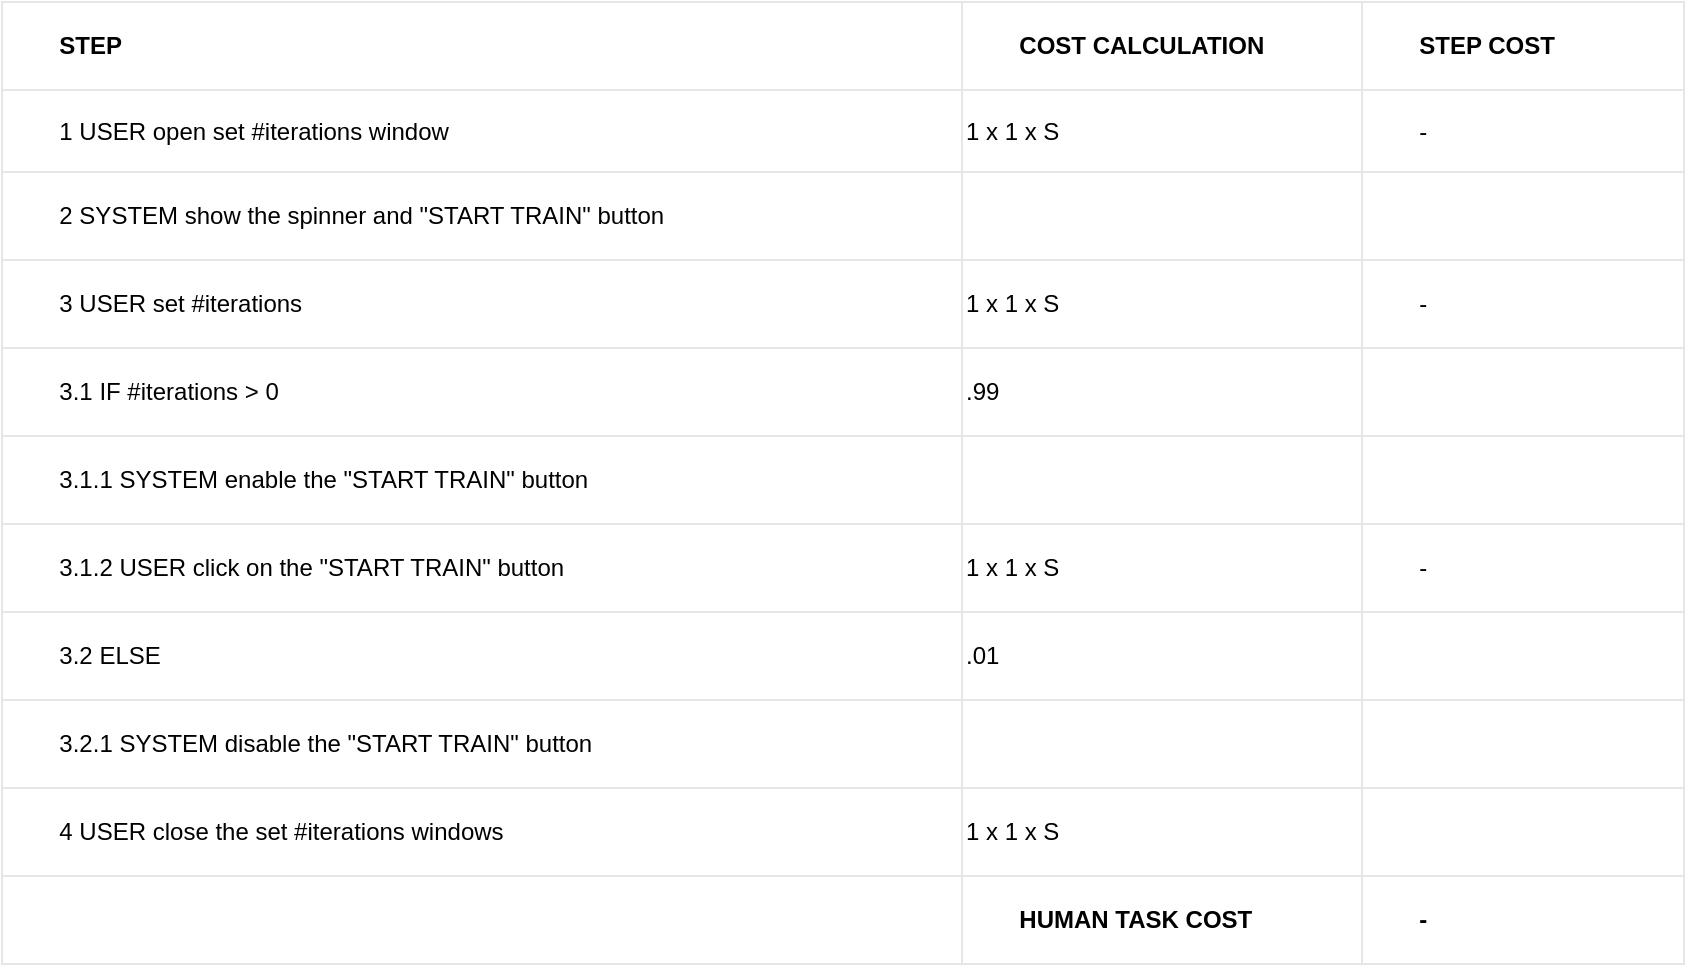 <mxfile version="22.1.4" type="github">
  <diagram name="Page-1" id="dpSzTjp27l3Y4wRQzpri">
    <mxGraphModel dx="1621" dy="1633" grid="1" gridSize="10" guides="1" tooltips="1" connect="1" arrows="1" fold="1" page="1" pageScale="1" pageWidth="827" pageHeight="1169" math="0" shadow="0">
      <root>
        <mxCell id="0" />
        <mxCell id="1" parent="0" />
        <mxCell id="aeb6ncdT7JwG7wCMBw5e-1" value="" style="childLayout=tableLayout;recursiveResize=0;shadow=0;strokeColor=#E6E6E6;align=center;" vertex="1" parent="1">
          <mxGeometry x="-580" y="-90" width="841" height="481" as="geometry" />
        </mxCell>
        <mxCell id="aeb6ncdT7JwG7wCMBw5e-2" value="" style="shape=tableRow;horizontal=0;startSize=0;swimlaneHead=0;swimlaneBody=0;top=0;left=0;bottom=0;right=0;dropTarget=0;collapsible=0;recursiveResize=0;expand=0;fontStyle=0;fillColor=none;strokeColor=inherit;" vertex="1" parent="aeb6ncdT7JwG7wCMBw5e-1">
          <mxGeometry width="841" height="44" as="geometry" />
        </mxCell>
        <mxCell id="aeb6ncdT7JwG7wCMBw5e-3" value="&lt;span style=&quot;white-space: pre;&quot;&gt;&#x9;&lt;/span&gt;STEP" style="connectable=0;recursiveResize=0;strokeColor=inherit;fillColor=none;align=left;whiteSpace=wrap;html=1;fontStyle=1" vertex="1" parent="aeb6ncdT7JwG7wCMBw5e-2">
          <mxGeometry width="480" height="44" as="geometry">
            <mxRectangle width="480" height="44" as="alternateBounds" />
          </mxGeometry>
        </mxCell>
        <mxCell id="aeb6ncdT7JwG7wCMBw5e-4" value="&lt;span style=&quot;white-space: pre;&quot;&gt;&#x9;&lt;/span&gt;COST CALCULATION" style="connectable=0;recursiveResize=0;strokeColor=inherit;fillColor=none;align=left;whiteSpace=wrap;html=1;fontStyle=1" vertex="1" parent="aeb6ncdT7JwG7wCMBw5e-2">
          <mxGeometry x="480" width="200" height="44" as="geometry">
            <mxRectangle width="200" height="44" as="alternateBounds" />
          </mxGeometry>
        </mxCell>
        <mxCell id="aeb6ncdT7JwG7wCMBw5e-5" value="&lt;span style=&quot;white-space: pre;&quot;&gt;&#x9;&lt;/span&gt;STEP COST" style="connectable=0;recursiveResize=0;strokeColor=inherit;fillColor=none;align=left;whiteSpace=wrap;html=1;fontStyle=1" vertex="1" parent="aeb6ncdT7JwG7wCMBw5e-2">
          <mxGeometry x="680" width="161" height="44" as="geometry">
            <mxRectangle width="161" height="44" as="alternateBounds" />
          </mxGeometry>
        </mxCell>
        <mxCell id="aeb6ncdT7JwG7wCMBw5e-6" style="shape=tableRow;horizontal=0;startSize=0;swimlaneHead=0;swimlaneBody=0;top=0;left=0;bottom=0;right=0;dropTarget=0;collapsible=0;recursiveResize=0;expand=0;fontStyle=0;fillColor=none;strokeColor=inherit;align=left;" vertex="1" parent="aeb6ncdT7JwG7wCMBw5e-1">
          <mxGeometry y="44" width="841" height="41" as="geometry" />
        </mxCell>
        <mxCell id="aeb6ncdT7JwG7wCMBw5e-7" value="&lt;span style=&quot;white-space: pre;&quot;&gt;&#x9;&lt;/span&gt;1 USER open set #iterations window&amp;nbsp;" style="connectable=0;recursiveResize=0;strokeColor=inherit;fillColor=none;align=left;whiteSpace=wrap;html=1;" vertex="1" parent="aeb6ncdT7JwG7wCMBw5e-6">
          <mxGeometry width="480" height="41" as="geometry">
            <mxRectangle width="480" height="41" as="alternateBounds" />
          </mxGeometry>
        </mxCell>
        <mxCell id="aeb6ncdT7JwG7wCMBw5e-8" value="1 x 1 x S" style="connectable=0;recursiveResize=0;strokeColor=inherit;fillColor=none;align=left;whiteSpace=wrap;html=1;" vertex="1" parent="aeb6ncdT7JwG7wCMBw5e-6">
          <mxGeometry x="480" width="200" height="41" as="geometry">
            <mxRectangle width="200" height="41" as="alternateBounds" />
          </mxGeometry>
        </mxCell>
        <mxCell id="aeb6ncdT7JwG7wCMBw5e-9" value="&lt;span style=&quot;white-space: pre;&quot;&gt;&#x9;&lt;/span&gt;-" style="connectable=0;recursiveResize=0;strokeColor=inherit;fillColor=none;align=left;whiteSpace=wrap;html=1;" vertex="1" parent="aeb6ncdT7JwG7wCMBw5e-6">
          <mxGeometry x="680" width="161" height="41" as="geometry">
            <mxRectangle width="161" height="41" as="alternateBounds" />
          </mxGeometry>
        </mxCell>
        <mxCell id="aeb6ncdT7JwG7wCMBw5e-10" style="shape=tableRow;horizontal=0;startSize=0;swimlaneHead=0;swimlaneBody=0;top=0;left=0;bottom=0;right=0;dropTarget=0;collapsible=0;recursiveResize=0;expand=0;fontStyle=0;fillColor=none;strokeColor=inherit;" vertex="1" parent="aeb6ncdT7JwG7wCMBw5e-1">
          <mxGeometry y="85" width="841" height="44" as="geometry" />
        </mxCell>
        <mxCell id="aeb6ncdT7JwG7wCMBw5e-11" value="&lt;span style=&quot;white-space: pre;&quot;&gt;&#x9;&lt;/span&gt;2 SYSTEM show the spinner and &quot;START TRAIN&quot; button" style="connectable=0;recursiveResize=0;strokeColor=inherit;fillColor=none;align=left;whiteSpace=wrap;html=1;" vertex="1" parent="aeb6ncdT7JwG7wCMBw5e-10">
          <mxGeometry width="480" height="44" as="geometry">
            <mxRectangle width="480" height="44" as="alternateBounds" />
          </mxGeometry>
        </mxCell>
        <mxCell id="aeb6ncdT7JwG7wCMBw5e-12" value="" style="connectable=0;recursiveResize=0;strokeColor=inherit;fillColor=none;align=left;whiteSpace=wrap;html=1;" vertex="1" parent="aeb6ncdT7JwG7wCMBw5e-10">
          <mxGeometry x="480" width="200" height="44" as="geometry">
            <mxRectangle width="200" height="44" as="alternateBounds" />
          </mxGeometry>
        </mxCell>
        <mxCell id="aeb6ncdT7JwG7wCMBw5e-13" value="" style="connectable=0;recursiveResize=0;strokeColor=inherit;fillColor=none;align=left;whiteSpace=wrap;html=1;" vertex="1" parent="aeb6ncdT7JwG7wCMBw5e-10">
          <mxGeometry x="680" width="161" height="44" as="geometry">
            <mxRectangle width="161" height="44" as="alternateBounds" />
          </mxGeometry>
        </mxCell>
        <mxCell id="aeb6ncdT7JwG7wCMBw5e-14" style="shape=tableRow;horizontal=0;startSize=0;swimlaneHead=0;swimlaneBody=0;top=0;left=0;bottom=0;right=0;dropTarget=0;collapsible=0;recursiveResize=0;expand=0;fontStyle=0;fillColor=none;strokeColor=inherit;" vertex="1" parent="aeb6ncdT7JwG7wCMBw5e-1">
          <mxGeometry y="129" width="841" height="44" as="geometry" />
        </mxCell>
        <mxCell id="aeb6ncdT7JwG7wCMBw5e-15" value="&lt;span style=&quot;&quot;&gt;&lt;span style=&quot;white-space: pre;&quot;&gt;&amp;nbsp;&lt;span style=&quot;white-space: pre;&quot;&gt;&#x9;&lt;/span&gt;&lt;/span&gt;&lt;/span&gt;3 USER set #iterations" style="connectable=0;recursiveResize=0;strokeColor=inherit;fillColor=none;align=left;whiteSpace=wrap;html=1;" vertex="1" parent="aeb6ncdT7JwG7wCMBw5e-14">
          <mxGeometry width="480" height="44" as="geometry">
            <mxRectangle width="480" height="44" as="alternateBounds" />
          </mxGeometry>
        </mxCell>
        <mxCell id="aeb6ncdT7JwG7wCMBw5e-16" value="1 x 1 x S" style="connectable=0;recursiveResize=0;strokeColor=inherit;fillColor=none;align=left;whiteSpace=wrap;html=1;" vertex="1" parent="aeb6ncdT7JwG7wCMBw5e-14">
          <mxGeometry x="480" width="200" height="44" as="geometry">
            <mxRectangle width="200" height="44" as="alternateBounds" />
          </mxGeometry>
        </mxCell>
        <mxCell id="aeb6ncdT7JwG7wCMBw5e-17" value="&#x9;&lt;span style=&quot;white-space: pre;&quot;&gt;&#x9;&lt;/span&gt;-" style="connectable=0;recursiveResize=0;strokeColor=inherit;fillColor=none;align=left;whiteSpace=wrap;html=1;" vertex="1" parent="aeb6ncdT7JwG7wCMBw5e-14">
          <mxGeometry x="680" width="161" height="44" as="geometry">
            <mxRectangle width="161" height="44" as="alternateBounds" />
          </mxGeometry>
        </mxCell>
        <mxCell id="aeb6ncdT7JwG7wCMBw5e-61" style="shape=tableRow;horizontal=0;startSize=0;swimlaneHead=0;swimlaneBody=0;top=0;left=0;bottom=0;right=0;dropTarget=0;collapsible=0;recursiveResize=0;expand=0;fontStyle=0;fillColor=none;strokeColor=inherit;" vertex="1" parent="aeb6ncdT7JwG7wCMBw5e-1">
          <mxGeometry y="173" width="841" height="44" as="geometry" />
        </mxCell>
        <mxCell id="aeb6ncdT7JwG7wCMBw5e-62" value="&lt;span style=&quot;white-space: pre;&quot;&gt;&#x9;&lt;/span&gt;3.1 IF #iterations &amp;gt; 0" style="connectable=0;recursiveResize=0;strokeColor=inherit;fillColor=none;align=left;whiteSpace=wrap;html=1;" vertex="1" parent="aeb6ncdT7JwG7wCMBw5e-61">
          <mxGeometry width="480" height="44" as="geometry">
            <mxRectangle width="480" height="44" as="alternateBounds" />
          </mxGeometry>
        </mxCell>
        <mxCell id="aeb6ncdT7JwG7wCMBw5e-63" value=".99" style="connectable=0;recursiveResize=0;strokeColor=inherit;fillColor=none;align=left;whiteSpace=wrap;html=1;" vertex="1" parent="aeb6ncdT7JwG7wCMBw5e-61">
          <mxGeometry x="480" width="200" height="44" as="geometry">
            <mxRectangle width="200" height="44" as="alternateBounds" />
          </mxGeometry>
        </mxCell>
        <mxCell id="aeb6ncdT7JwG7wCMBw5e-64" style="connectable=0;recursiveResize=0;strokeColor=inherit;fillColor=none;align=left;whiteSpace=wrap;html=1;" vertex="1" parent="aeb6ncdT7JwG7wCMBw5e-61">
          <mxGeometry x="680" width="161" height="44" as="geometry">
            <mxRectangle width="161" height="44" as="alternateBounds" />
          </mxGeometry>
        </mxCell>
        <mxCell id="aeb6ncdT7JwG7wCMBw5e-65" style="shape=tableRow;horizontal=0;startSize=0;swimlaneHead=0;swimlaneBody=0;top=0;left=0;bottom=0;right=0;dropTarget=0;collapsible=0;recursiveResize=0;expand=0;fontStyle=0;fillColor=none;strokeColor=inherit;" vertex="1" parent="aeb6ncdT7JwG7wCMBw5e-1">
          <mxGeometry y="217" width="841" height="44" as="geometry" />
        </mxCell>
        <mxCell id="aeb6ncdT7JwG7wCMBw5e-66" value="&lt;span style=&quot;white-space: pre;&quot;&gt;&#x9;&lt;/span&gt;3.1.1 SYSTEM enable the &quot;START TRAIN&quot; button" style="connectable=0;recursiveResize=0;strokeColor=inherit;fillColor=none;align=left;whiteSpace=wrap;html=1;" vertex="1" parent="aeb6ncdT7JwG7wCMBw5e-65">
          <mxGeometry width="480" height="44" as="geometry">
            <mxRectangle width="480" height="44" as="alternateBounds" />
          </mxGeometry>
        </mxCell>
        <mxCell id="aeb6ncdT7JwG7wCMBw5e-67" style="connectable=0;recursiveResize=0;strokeColor=inherit;fillColor=none;align=left;whiteSpace=wrap;html=1;" vertex="1" parent="aeb6ncdT7JwG7wCMBw5e-65">
          <mxGeometry x="480" width="200" height="44" as="geometry">
            <mxRectangle width="200" height="44" as="alternateBounds" />
          </mxGeometry>
        </mxCell>
        <mxCell id="aeb6ncdT7JwG7wCMBw5e-68" style="connectable=0;recursiveResize=0;strokeColor=inherit;fillColor=none;align=left;whiteSpace=wrap;html=1;" vertex="1" parent="aeb6ncdT7JwG7wCMBw5e-65">
          <mxGeometry x="680" width="161" height="44" as="geometry">
            <mxRectangle width="161" height="44" as="alternateBounds" />
          </mxGeometry>
        </mxCell>
        <mxCell id="aeb6ncdT7JwG7wCMBw5e-18" style="shape=tableRow;horizontal=0;startSize=0;swimlaneHead=0;swimlaneBody=0;top=0;left=0;bottom=0;right=0;dropTarget=0;collapsible=0;recursiveResize=0;expand=0;fontStyle=0;fillColor=none;strokeColor=inherit;" vertex="1" parent="aeb6ncdT7JwG7wCMBw5e-1">
          <mxGeometry y="261" width="841" height="44" as="geometry" />
        </mxCell>
        <mxCell id="aeb6ncdT7JwG7wCMBw5e-19" value="&lt;span style=&quot;&quot;&gt;&lt;span style=&quot;white-space: pre;&quot;&gt;&amp;nbsp;&amp;nbsp;&amp;nbsp;&amp;nbsp;&lt;span style=&quot;white-space: pre;&quot;&gt;&#x9;&lt;/span&gt;&lt;/span&gt;&lt;/span&gt;3.1.2 USER click on the &quot;START TRAIN&quot; button" style="connectable=0;recursiveResize=0;strokeColor=inherit;fillColor=none;align=left;whiteSpace=wrap;html=1;" vertex="1" parent="aeb6ncdT7JwG7wCMBw5e-18">
          <mxGeometry width="480" height="44" as="geometry">
            <mxRectangle width="480" height="44" as="alternateBounds" />
          </mxGeometry>
        </mxCell>
        <mxCell id="aeb6ncdT7JwG7wCMBw5e-20" value="1 x 1 x S" style="connectable=0;recursiveResize=0;strokeColor=inherit;fillColor=none;align=left;whiteSpace=wrap;html=1;" vertex="1" parent="aeb6ncdT7JwG7wCMBw5e-18">
          <mxGeometry x="480" width="200" height="44" as="geometry">
            <mxRectangle width="200" height="44" as="alternateBounds" />
          </mxGeometry>
        </mxCell>
        <mxCell id="aeb6ncdT7JwG7wCMBw5e-21" value="&#x9;&lt;span style=&quot;white-space: pre;&quot;&gt;&#x9;&lt;/span&gt;-" style="connectable=0;recursiveResize=0;strokeColor=inherit;fillColor=none;align=left;whiteSpace=wrap;html=1;" vertex="1" parent="aeb6ncdT7JwG7wCMBw5e-18">
          <mxGeometry x="680" width="161" height="44" as="geometry">
            <mxRectangle width="161" height="44" as="alternateBounds" />
          </mxGeometry>
        </mxCell>
        <mxCell id="aeb6ncdT7JwG7wCMBw5e-69" style="shape=tableRow;horizontal=0;startSize=0;swimlaneHead=0;swimlaneBody=0;top=0;left=0;bottom=0;right=0;dropTarget=0;collapsible=0;recursiveResize=0;expand=0;fontStyle=0;fillColor=none;strokeColor=inherit;" vertex="1" parent="aeb6ncdT7JwG7wCMBw5e-1">
          <mxGeometry y="305" width="841" height="44" as="geometry" />
        </mxCell>
        <mxCell id="aeb6ncdT7JwG7wCMBw5e-70" value="&lt;span style=&quot;white-space: pre;&quot;&gt;&#x9;&lt;/span&gt;3.2 ELSE" style="connectable=0;recursiveResize=0;strokeColor=inherit;fillColor=none;align=left;whiteSpace=wrap;html=1;" vertex="1" parent="aeb6ncdT7JwG7wCMBw5e-69">
          <mxGeometry width="480" height="44" as="geometry">
            <mxRectangle width="480" height="44" as="alternateBounds" />
          </mxGeometry>
        </mxCell>
        <mxCell id="aeb6ncdT7JwG7wCMBw5e-71" value=".01" style="connectable=0;recursiveResize=0;strokeColor=inherit;fillColor=none;align=left;whiteSpace=wrap;html=1;" vertex="1" parent="aeb6ncdT7JwG7wCMBw5e-69">
          <mxGeometry x="480" width="200" height="44" as="geometry">
            <mxRectangle width="200" height="44" as="alternateBounds" />
          </mxGeometry>
        </mxCell>
        <mxCell id="aeb6ncdT7JwG7wCMBw5e-72" style="connectable=0;recursiveResize=0;strokeColor=inherit;fillColor=none;align=left;whiteSpace=wrap;html=1;" vertex="1" parent="aeb6ncdT7JwG7wCMBw5e-69">
          <mxGeometry x="680" width="161" height="44" as="geometry">
            <mxRectangle width="161" height="44" as="alternateBounds" />
          </mxGeometry>
        </mxCell>
        <mxCell id="aeb6ncdT7JwG7wCMBw5e-73" style="shape=tableRow;horizontal=0;startSize=0;swimlaneHead=0;swimlaneBody=0;top=0;left=0;bottom=0;right=0;dropTarget=0;collapsible=0;recursiveResize=0;expand=0;fontStyle=0;fillColor=none;strokeColor=inherit;" vertex="1" parent="aeb6ncdT7JwG7wCMBw5e-1">
          <mxGeometry y="349" width="841" height="44" as="geometry" />
        </mxCell>
        <mxCell id="aeb6ncdT7JwG7wCMBw5e-74" value="&lt;span style=&quot;&quot;&gt;&lt;span style=&quot;white-space: pre;&quot;&gt;&amp;nbsp;&amp;nbsp;&amp;nbsp;&amp;nbsp;&lt;span style=&quot;white-space: pre;&quot;&gt;&#x9;&lt;/span&gt;&lt;/span&gt;&lt;/span&gt;3.2.1 SYSTEM disable the &quot;START TRAIN&quot; button" style="connectable=0;recursiveResize=0;strokeColor=inherit;fillColor=none;align=left;whiteSpace=wrap;html=1;" vertex="1" parent="aeb6ncdT7JwG7wCMBw5e-73">
          <mxGeometry width="480" height="44" as="geometry">
            <mxRectangle width="480" height="44" as="alternateBounds" />
          </mxGeometry>
        </mxCell>
        <mxCell id="aeb6ncdT7JwG7wCMBw5e-75" style="connectable=0;recursiveResize=0;strokeColor=inherit;fillColor=none;align=left;whiteSpace=wrap;html=1;" vertex="1" parent="aeb6ncdT7JwG7wCMBw5e-73">
          <mxGeometry x="480" width="200" height="44" as="geometry">
            <mxRectangle width="200" height="44" as="alternateBounds" />
          </mxGeometry>
        </mxCell>
        <mxCell id="aeb6ncdT7JwG7wCMBw5e-76" style="connectable=0;recursiveResize=0;strokeColor=inherit;fillColor=none;align=left;whiteSpace=wrap;html=1;" vertex="1" parent="aeb6ncdT7JwG7wCMBw5e-73">
          <mxGeometry x="680" width="161" height="44" as="geometry">
            <mxRectangle width="161" height="44" as="alternateBounds" />
          </mxGeometry>
        </mxCell>
        <mxCell id="aeb6ncdT7JwG7wCMBw5e-77" style="shape=tableRow;horizontal=0;startSize=0;swimlaneHead=0;swimlaneBody=0;top=0;left=0;bottom=0;right=0;dropTarget=0;collapsible=0;recursiveResize=0;expand=0;fontStyle=0;fillColor=none;strokeColor=inherit;" vertex="1" parent="aeb6ncdT7JwG7wCMBw5e-1">
          <mxGeometry y="393" width="841" height="44" as="geometry" />
        </mxCell>
        <mxCell id="aeb6ncdT7JwG7wCMBw5e-78" value="&lt;span style=&quot;white-space: pre;&quot;&gt;&#x9;&lt;/span&gt;4 USER close the set #iterations windows" style="connectable=0;recursiveResize=0;strokeColor=inherit;fillColor=none;align=left;whiteSpace=wrap;html=1;" vertex="1" parent="aeb6ncdT7JwG7wCMBw5e-77">
          <mxGeometry width="480" height="44" as="geometry">
            <mxRectangle width="480" height="44" as="alternateBounds" />
          </mxGeometry>
        </mxCell>
        <mxCell id="aeb6ncdT7JwG7wCMBw5e-79" value="1 x 1 x S" style="connectable=0;recursiveResize=0;strokeColor=inherit;fillColor=none;align=left;whiteSpace=wrap;html=1;" vertex="1" parent="aeb6ncdT7JwG7wCMBw5e-77">
          <mxGeometry x="480" width="200" height="44" as="geometry">
            <mxRectangle width="200" height="44" as="alternateBounds" />
          </mxGeometry>
        </mxCell>
        <mxCell id="aeb6ncdT7JwG7wCMBw5e-80" style="connectable=0;recursiveResize=0;strokeColor=inherit;fillColor=none;align=left;whiteSpace=wrap;html=1;" vertex="1" parent="aeb6ncdT7JwG7wCMBw5e-77">
          <mxGeometry x="680" width="161" height="44" as="geometry">
            <mxRectangle width="161" height="44" as="alternateBounds" />
          </mxGeometry>
        </mxCell>
        <mxCell id="aeb6ncdT7JwG7wCMBw5e-22" style="shape=tableRow;horizontal=0;startSize=0;swimlaneHead=0;swimlaneBody=0;top=0;left=0;bottom=0;right=0;dropTarget=0;collapsible=0;recursiveResize=0;expand=0;fontStyle=0;fillColor=none;strokeColor=inherit;" vertex="1" parent="aeb6ncdT7JwG7wCMBw5e-1">
          <mxGeometry y="437" width="841" height="44" as="geometry" />
        </mxCell>
        <mxCell id="aeb6ncdT7JwG7wCMBw5e-23" value="" style="connectable=0;recursiveResize=0;strokeColor=inherit;fillColor=none;align=left;whiteSpace=wrap;html=1;" vertex="1" parent="aeb6ncdT7JwG7wCMBw5e-22">
          <mxGeometry width="480" height="44" as="geometry">
            <mxRectangle width="480" height="44" as="alternateBounds" />
          </mxGeometry>
        </mxCell>
        <mxCell id="aeb6ncdT7JwG7wCMBw5e-24" value="&#x9;&lt;span style=&quot;font-weight: 700;&quot;&gt;&lt;span style=&quot;white-space: pre;&quot;&gt;&#x9;&lt;/span&gt;HUMAN TASK COST&lt;/span&gt;" style="connectable=0;recursiveResize=0;strokeColor=inherit;fillColor=none;align=left;whiteSpace=wrap;html=1;" vertex="1" parent="aeb6ncdT7JwG7wCMBw5e-22">
          <mxGeometry x="480" width="200" height="44" as="geometry">
            <mxRectangle width="200" height="44" as="alternateBounds" />
          </mxGeometry>
        </mxCell>
        <mxCell id="aeb6ncdT7JwG7wCMBw5e-25" value="&#x9;&lt;span style=&quot;font-weight: 700;&quot;&gt;&lt;span style=&quot;white-space: pre;&quot;&gt;&#x9;&lt;/span&gt;-&lt;/span&gt;" style="connectable=0;recursiveResize=0;strokeColor=inherit;fillColor=none;align=left;whiteSpace=wrap;html=1;" vertex="1" parent="aeb6ncdT7JwG7wCMBw5e-22">
          <mxGeometry x="680" width="161" height="44" as="geometry">
            <mxRectangle width="161" height="44" as="alternateBounds" />
          </mxGeometry>
        </mxCell>
      </root>
    </mxGraphModel>
  </diagram>
</mxfile>
